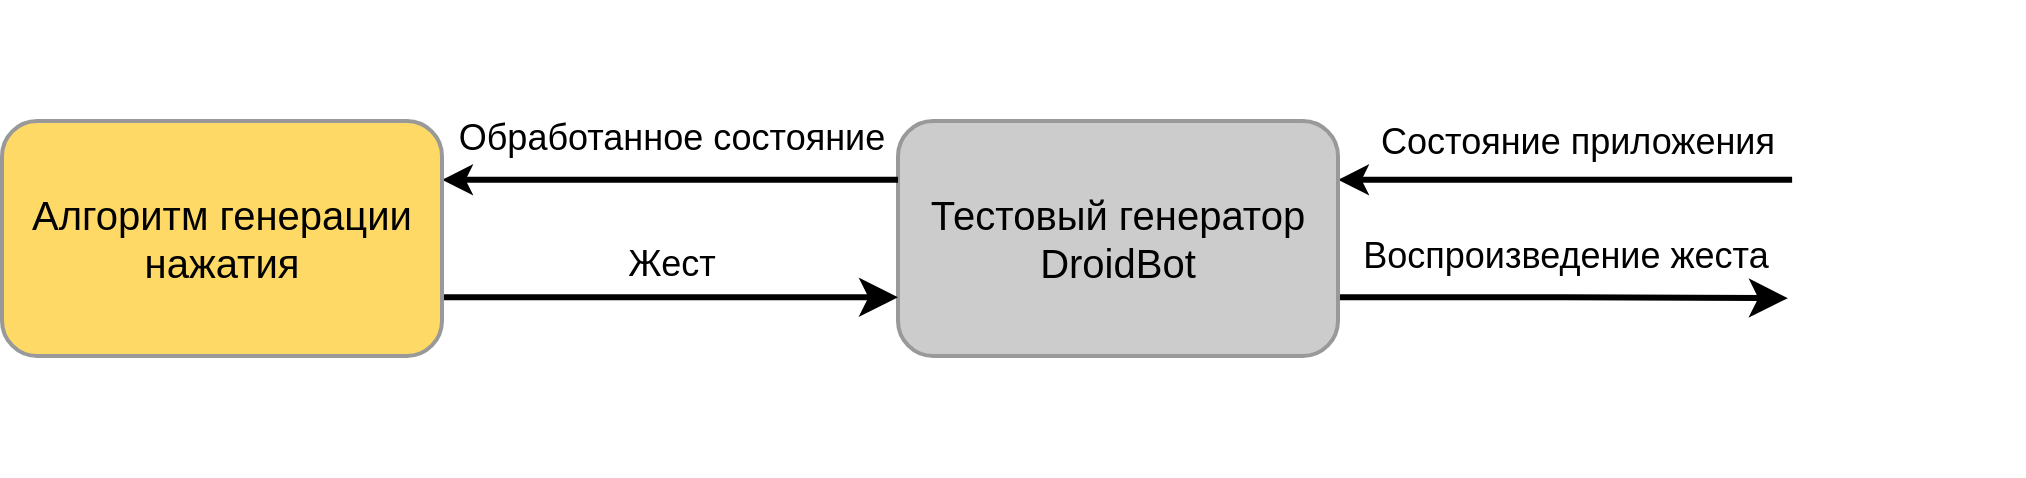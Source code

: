 <mxfile version="14.6.6" type="device"><diagram id="8hSVZoQI_mguYMQTd294" name="Page-1"><mxGraphModel dx="2249" dy="693" grid="1" gridSize="10" guides="1" tooltips="1" connect="1" arrows="1" fold="1" page="1" pageScale="1" pageWidth="827" pageHeight="1169" math="0" shadow="0"><root><mxCell id="0"/><mxCell id="1" parent="0"/><mxCell id="E-kIg2siRZvRWzj4n__s-2" value="" style="shape=image;verticalLabelPosition=bottom;labelBackgroundColor=#ffffff;verticalAlign=top;aspect=fixed;imageAspect=0;image=https://items.s1.citilink.ru/1127470_v01_b.jpg;" parent="1" vertex="1"><mxGeometry x="806" y="242.91" width="117" height="236.73" as="geometry"/></mxCell><mxCell id="E-kIg2siRZvRWzj4n__s-5" style="edgeStyle=orthogonalEdgeStyle;rounded=0;orthogonalLoop=1;jettySize=auto;html=1;exitX=1;exitY=0.75;exitDx=0;exitDy=0;strokeWidth=3;endSize=10;entryX=-0.009;entryY=0.626;entryDx=0;entryDy=0;entryPerimeter=0;" parent="1" source="E-kIg2siRZvRWzj4n__s-3" target="E-kIg2siRZvRWzj4n__s-2" edge="1"><mxGeometry relative="1" as="geometry"><mxPoint x="739" y="391" as="targetPoint"/></mxGeometry></mxCell><mxCell id="E-kIg2siRZvRWzj4n__s-6" style="edgeStyle=orthogonalEdgeStyle;rounded=0;orthogonalLoop=1;jettySize=auto;html=1;exitX=1;exitY=0.25;exitDx=0;exitDy=0;entryX=0.009;entryY=0.376;entryDx=0;entryDy=0;entryPerimeter=0;endSize=10;strokeWidth=3;startArrow=classic;startFill=1;endArrow=none;endFill=0;" parent="1" source="E-kIg2siRZvRWzj4n__s-3" target="E-kIg2siRZvRWzj4n__s-2" edge="1"><mxGeometry relative="1" as="geometry"/></mxCell><mxCell id="E-kIg2siRZvRWzj4n__s-3" value="&lt;font style=&quot;font-size: 20px&quot;&gt;Тестовый генератор&lt;br&gt;DroidBot&lt;/font&gt;" style="rounded=1;whiteSpace=wrap;html=1;strokeWidth=2;fillColor=#CCCCCC;strokeColor=#999999;" parent="1" vertex="1"><mxGeometry x="360" y="302.55" width="220" height="117.45" as="geometry"/></mxCell><mxCell id="E-kIg2siRZvRWzj4n__s-8" style="edgeStyle=orthogonalEdgeStyle;rounded=0;orthogonalLoop=1;jettySize=auto;html=1;exitX=1;exitY=0.25;exitDx=0;exitDy=0;entryX=0;entryY=0.25;entryDx=0;entryDy=0;startArrow=classic;startFill=1;endArrow=none;endFill=0;endSize=10;strokeWidth=3;" parent="1" source="E-kIg2siRZvRWzj4n__s-4" target="E-kIg2siRZvRWzj4n__s-3" edge="1"><mxGeometry relative="1" as="geometry"/></mxCell><mxCell id="E-kIg2siRZvRWzj4n__s-9" style="edgeStyle=orthogonalEdgeStyle;rounded=0;orthogonalLoop=1;jettySize=auto;html=1;exitX=1;exitY=0.75;exitDx=0;exitDy=0;entryX=0;entryY=0.75;entryDx=0;entryDy=0;startArrow=none;startFill=0;endArrow=classic;endFill=1;endSize=10;strokeWidth=3;" parent="1" source="E-kIg2siRZvRWzj4n__s-4" target="E-kIg2siRZvRWzj4n__s-3" edge="1"><mxGeometry relative="1" as="geometry"/></mxCell><mxCell id="E-kIg2siRZvRWzj4n__s-4" value="&lt;font&gt;&lt;font style=&quot;font-size: 20px&quot;&gt;Алгоритм генерации нажатия&lt;/font&gt;&lt;br&gt;&lt;/font&gt;" style="rounded=1;whiteSpace=wrap;html=1;strokeWidth=2;strokeColor=#999999;fillColor=#FFD966;" parent="1" vertex="1"><mxGeometry x="-88" y="302.55" width="220" height="117.45" as="geometry"/></mxCell><mxCell id="E-kIg2siRZvRWzj4n__s-10" value="&lt;font size=&quot;1&quot;&gt;&lt;span style=&quot;font-weight: normal ; font-size: 18px&quot;&gt;Состояние приложения&lt;/span&gt;&lt;/font&gt;" style="text;html=1;strokeColor=none;fillColor=none;align=center;verticalAlign=middle;whiteSpace=wrap;rounded=0;fontStyle=1" parent="1" vertex="1"><mxGeometry x="590" y="297" width="220" height="32.91" as="geometry"/></mxCell><mxCell id="E-kIg2siRZvRWzj4n__s-11" value="&lt;font style=&quot;font-size: 18px&quot;&gt;Воспроизведение жеста&lt;/font&gt;" style="text;html=1;strokeColor=none;fillColor=none;align=center;verticalAlign=middle;whiteSpace=wrap;rounded=0;" parent="1" vertex="1"><mxGeometry x="584" y="354" width="220" height="32.91" as="geometry"/></mxCell><mxCell id="E-kIg2siRZvRWzj4n__s-12" value="&lt;font style=&quot;font-size: 18px&quot;&gt;Жест&lt;/font&gt;" style="text;html=1;strokeColor=none;fillColor=none;align=center;verticalAlign=middle;whiteSpace=wrap;rounded=0;" parent="1" vertex="1"><mxGeometry x="137" y="358" width="220" height="32.91" as="geometry"/></mxCell><mxCell id="E-kIg2siRZvRWzj4n__s-14" value="&lt;font style=&quot;font-size: 18px&quot;&gt;Обработанное состояние&lt;/font&gt;" style="text;html=1;strokeColor=none;fillColor=none;align=center;verticalAlign=middle;whiteSpace=wrap;rounded=0;" parent="1" vertex="1"><mxGeometry x="137" y="295" width="220" height="32.91" as="geometry"/></mxCell></root></mxGraphModel></diagram></mxfile>